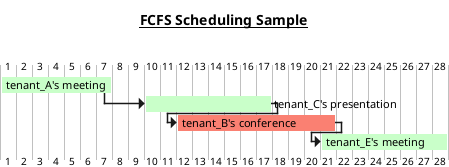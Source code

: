 @startgantt

title __FCFS Scheduling Sample__\n


[tenant_A's meeting] as [T1] lasts 7 days
[tenant_C's presentation] as [T2] lasts 8 days and starts 2 days after [T1]'s end
[tenant_B's conference] as [T3] lasts 10 days and starts 6 days before [T2]'s end
[tenant_E's meeting] as [T4] lasts 8 days and starts 1 days before [T3]'s end
[T1] is colored in technology
[T2] is colored in technology
[T3] is colored in salmon
[T4] is colored in technology

@endgatt